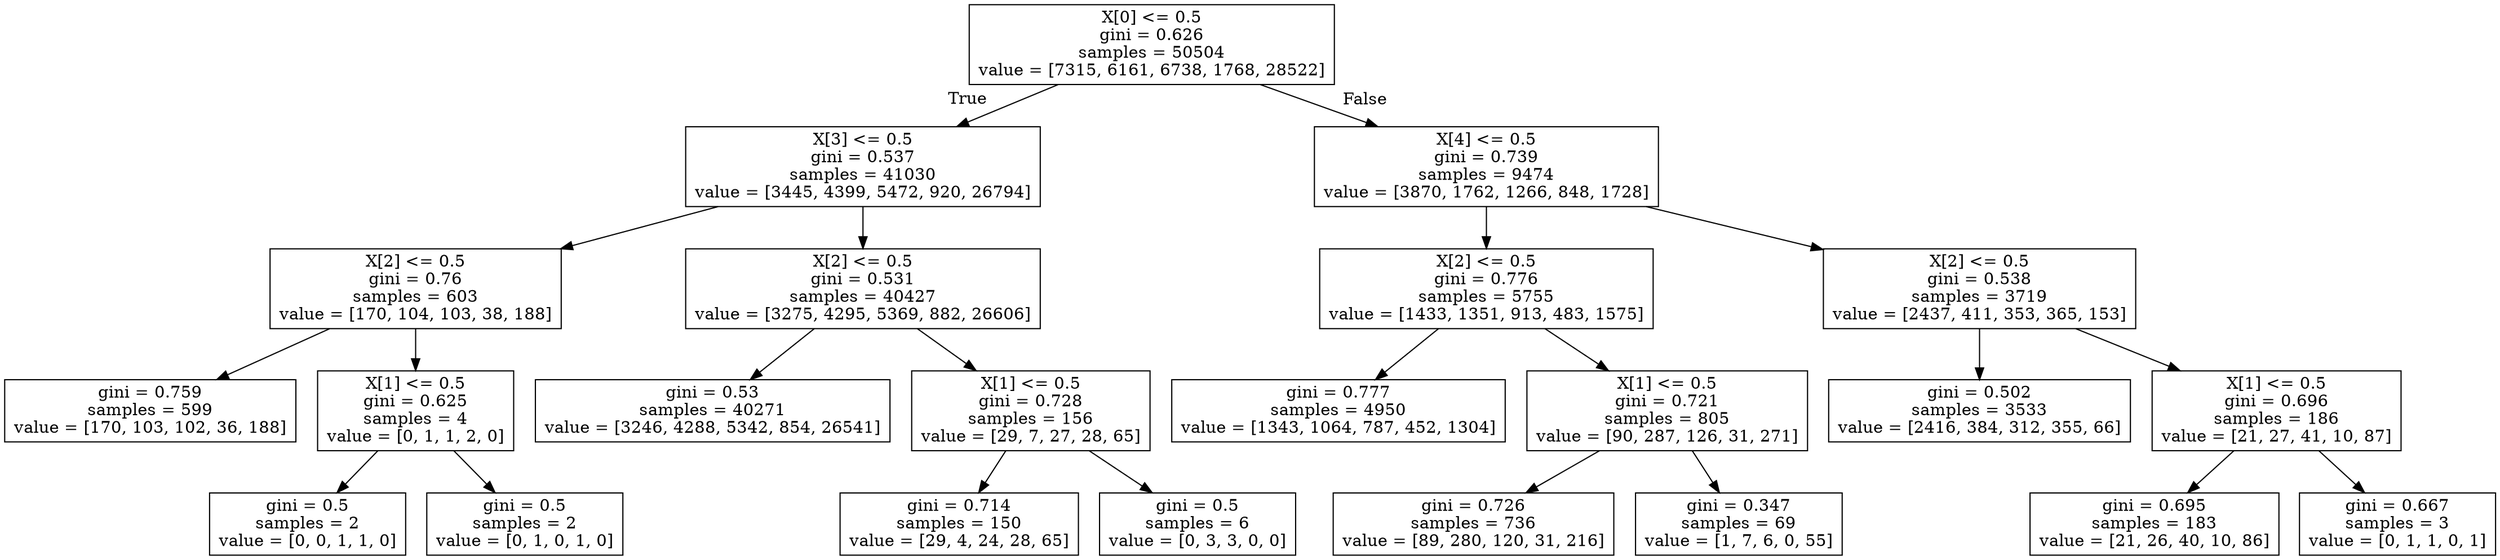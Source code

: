 digraph Tree {
node [shape=box] ;
0 [label="X[0] <= 0.5\ngini = 0.626\nsamples = 50504\nvalue = [7315, 6161, 6738, 1768, 28522]"] ;
1 [label="X[3] <= 0.5\ngini = 0.537\nsamples = 41030\nvalue = [3445, 4399, 5472, 920, 26794]"] ;
0 -> 1 [labeldistance=2.5, labelangle=45, headlabel="True"] ;
2 [label="X[2] <= 0.5\ngini = 0.76\nsamples = 603\nvalue = [170, 104, 103, 38, 188]"] ;
1 -> 2 ;
3 [label="gini = 0.759\nsamples = 599\nvalue = [170, 103, 102, 36, 188]"] ;
2 -> 3 ;
4 [label="X[1] <= 0.5\ngini = 0.625\nsamples = 4\nvalue = [0, 1, 1, 2, 0]"] ;
2 -> 4 ;
5 [label="gini = 0.5\nsamples = 2\nvalue = [0, 0, 1, 1, 0]"] ;
4 -> 5 ;
6 [label="gini = 0.5\nsamples = 2\nvalue = [0, 1, 0, 1, 0]"] ;
4 -> 6 ;
7 [label="X[2] <= 0.5\ngini = 0.531\nsamples = 40427\nvalue = [3275, 4295, 5369, 882, 26606]"] ;
1 -> 7 ;
8 [label="gini = 0.53\nsamples = 40271\nvalue = [3246, 4288, 5342, 854, 26541]"] ;
7 -> 8 ;
9 [label="X[1] <= 0.5\ngini = 0.728\nsamples = 156\nvalue = [29, 7, 27, 28, 65]"] ;
7 -> 9 ;
10 [label="gini = 0.714\nsamples = 150\nvalue = [29, 4, 24, 28, 65]"] ;
9 -> 10 ;
11 [label="gini = 0.5\nsamples = 6\nvalue = [0, 3, 3, 0, 0]"] ;
9 -> 11 ;
12 [label="X[4] <= 0.5\ngini = 0.739\nsamples = 9474\nvalue = [3870, 1762, 1266, 848, 1728]"] ;
0 -> 12 [labeldistance=2.5, labelangle=-45, headlabel="False"] ;
13 [label="X[2] <= 0.5\ngini = 0.776\nsamples = 5755\nvalue = [1433, 1351, 913, 483, 1575]"] ;
12 -> 13 ;
14 [label="gini = 0.777\nsamples = 4950\nvalue = [1343, 1064, 787, 452, 1304]"] ;
13 -> 14 ;
15 [label="X[1] <= 0.5\ngini = 0.721\nsamples = 805\nvalue = [90, 287, 126, 31, 271]"] ;
13 -> 15 ;
16 [label="gini = 0.726\nsamples = 736\nvalue = [89, 280, 120, 31, 216]"] ;
15 -> 16 ;
17 [label="gini = 0.347\nsamples = 69\nvalue = [1, 7, 6, 0, 55]"] ;
15 -> 17 ;
18 [label="X[2] <= 0.5\ngini = 0.538\nsamples = 3719\nvalue = [2437, 411, 353, 365, 153]"] ;
12 -> 18 ;
19 [label="gini = 0.502\nsamples = 3533\nvalue = [2416, 384, 312, 355, 66]"] ;
18 -> 19 ;
20 [label="X[1] <= 0.5\ngini = 0.696\nsamples = 186\nvalue = [21, 27, 41, 10, 87]"] ;
18 -> 20 ;
21 [label="gini = 0.695\nsamples = 183\nvalue = [21, 26, 40, 10, 86]"] ;
20 -> 21 ;
22 [label="gini = 0.667\nsamples = 3\nvalue = [0, 1, 1, 0, 1]"] ;
20 -> 22 ;
}